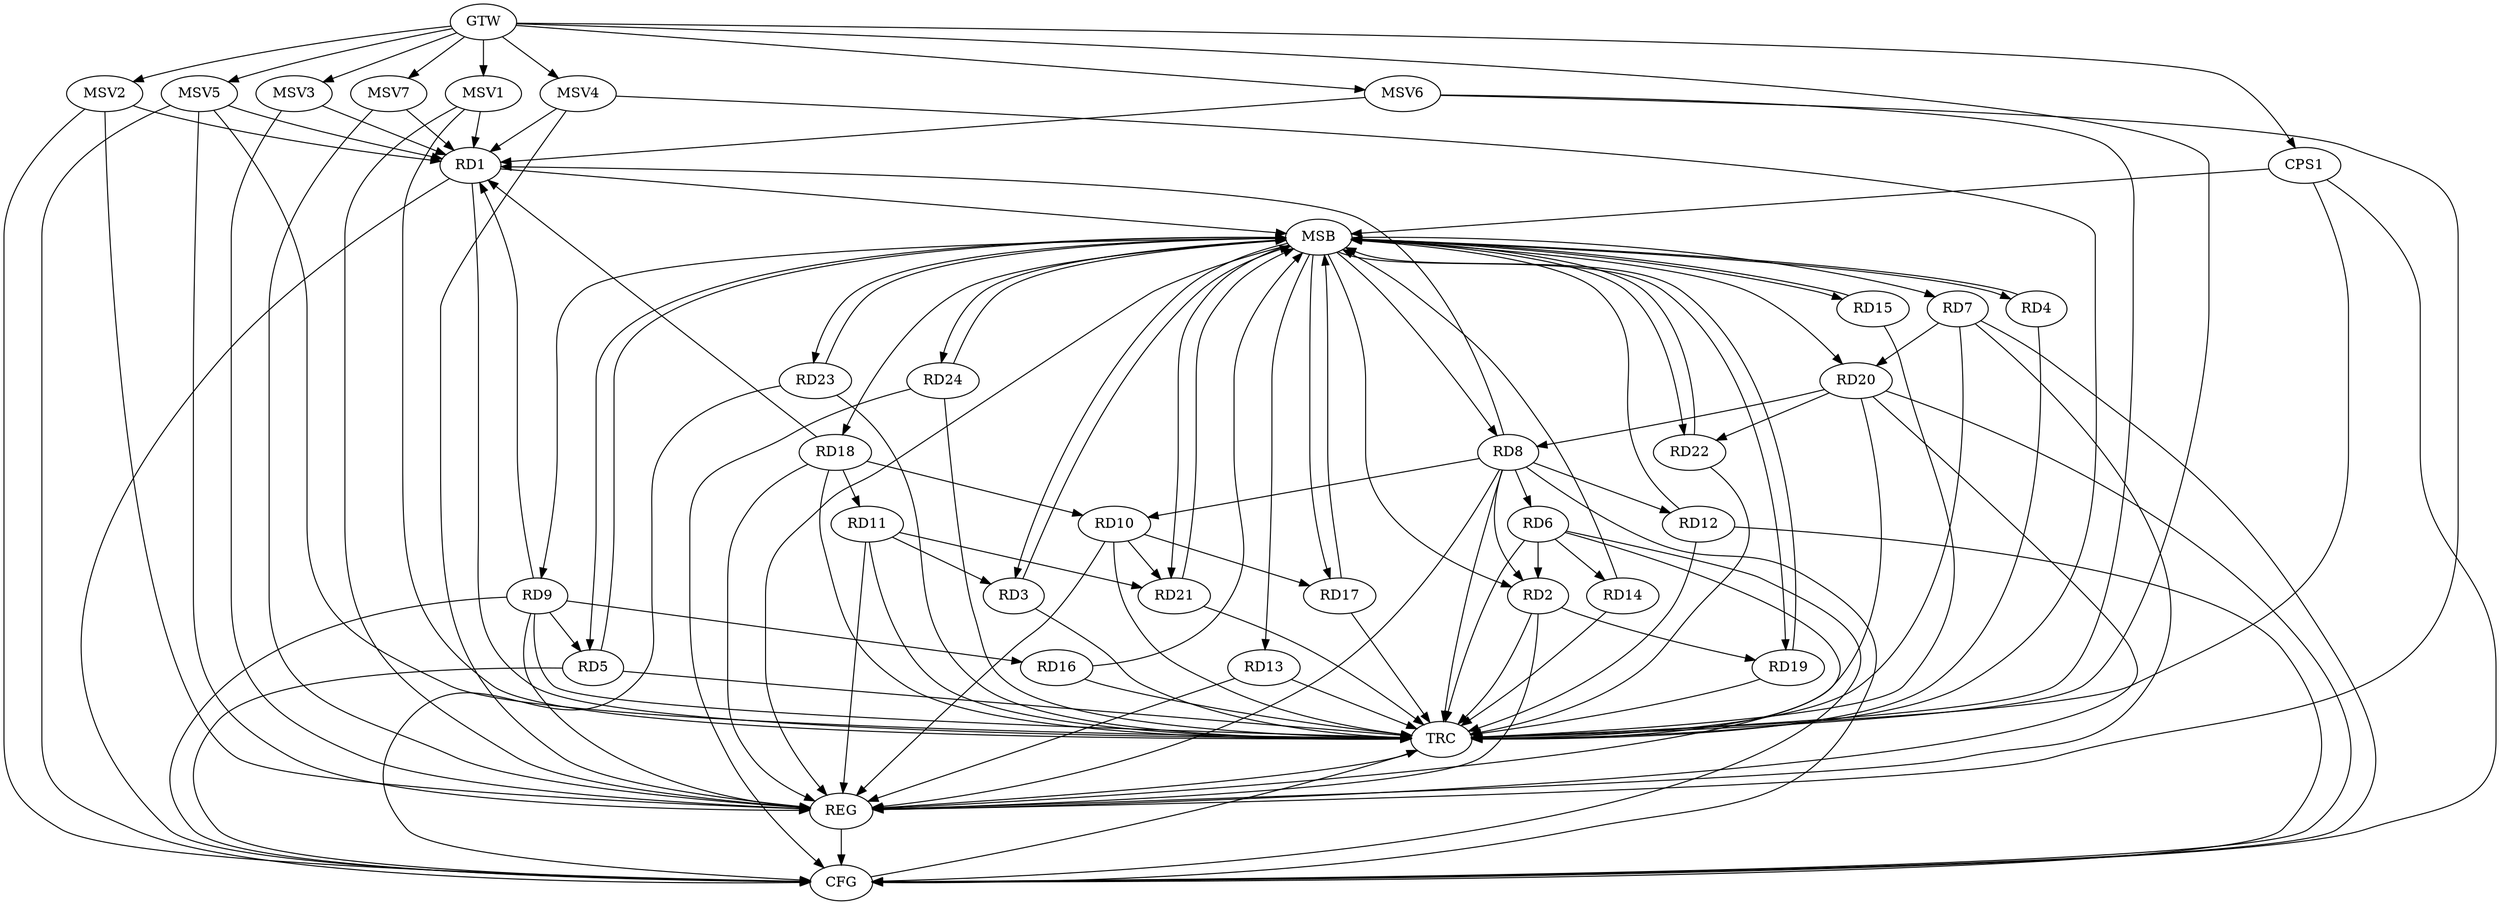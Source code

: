 strict digraph G {
  RD1 [ label="RD1" ];
  RD2 [ label="RD2" ];
  RD3 [ label="RD3" ];
  RD4 [ label="RD4" ];
  RD5 [ label="RD5" ];
  RD6 [ label="RD6" ];
  RD7 [ label="RD7" ];
  RD8 [ label="RD8" ];
  RD9 [ label="RD9" ];
  RD10 [ label="RD10" ];
  RD11 [ label="RD11" ];
  RD12 [ label="RD12" ];
  RD13 [ label="RD13" ];
  RD14 [ label="RD14" ];
  RD15 [ label="RD15" ];
  RD16 [ label="RD16" ];
  RD17 [ label="RD17" ];
  RD18 [ label="RD18" ];
  RD19 [ label="RD19" ];
  RD20 [ label="RD20" ];
  RD21 [ label="RD21" ];
  RD22 [ label="RD22" ];
  RD23 [ label="RD23" ];
  RD24 [ label="RD24" ];
  CPS1 [ label="CPS1" ];
  GTW [ label="GTW" ];
  REG [ label="REG" ];
  MSB [ label="MSB" ];
  CFG [ label="CFG" ];
  TRC [ label="TRC" ];
  MSV1 [ label="MSV1" ];
  MSV2 [ label="MSV2" ];
  MSV3 [ label="MSV3" ];
  MSV4 [ label="MSV4" ];
  MSV5 [ label="MSV5" ];
  MSV6 [ label="MSV6" ];
  MSV7 [ label="MSV7" ];
  RD8 -> RD1;
  RD9 -> RD1;
  RD18 -> RD1;
  RD6 -> RD2;
  RD8 -> RD2;
  RD2 -> RD19;
  RD11 -> RD3;
  RD9 -> RD5;
  RD8 -> RD6;
  RD6 -> RD14;
  RD7 -> RD20;
  RD8 -> RD10;
  RD8 -> RD12;
  RD20 -> RD8;
  RD9 -> RD16;
  RD10 -> RD17;
  RD18 -> RD10;
  RD10 -> RD21;
  RD18 -> RD11;
  RD11 -> RD21;
  RD20 -> RD22;
  GTW -> CPS1;
  RD2 -> REG;
  RD6 -> REG;
  RD7 -> REG;
  RD8 -> REG;
  RD9 -> REG;
  RD10 -> REG;
  RD11 -> REG;
  RD13 -> REG;
  RD18 -> REG;
  RD20 -> REG;
  RD1 -> MSB;
  MSB -> RD2;
  MSB -> RD23;
  MSB -> REG;
  RD3 -> MSB;
  MSB -> RD17;
  MSB -> RD18;
  MSB -> RD24;
  RD4 -> MSB;
  MSB -> RD3;
  RD5 -> MSB;
  MSB -> RD9;
  MSB -> RD21;
  RD12 -> MSB;
  RD14 -> MSB;
  MSB -> RD5;
  MSB -> RD15;
  RD15 -> MSB;
  RD16 -> MSB;
  MSB -> RD4;
  RD17 -> MSB;
  MSB -> RD7;
  MSB -> RD22;
  RD19 -> MSB;
  RD21 -> MSB;
  MSB -> RD19;
  MSB -> RD20;
  RD22 -> MSB;
  MSB -> RD8;
  RD23 -> MSB;
  RD24 -> MSB;
  CPS1 -> MSB;
  MSB -> RD13;
  CPS1 -> CFG;
  RD23 -> CFG;
  RD9 -> CFG;
  RD24 -> CFG;
  RD20 -> CFG;
  RD1 -> CFG;
  RD6 -> CFG;
  RD5 -> CFG;
  RD8 -> CFG;
  RD7 -> CFG;
  RD12 -> CFG;
  REG -> CFG;
  RD1 -> TRC;
  RD2 -> TRC;
  RD3 -> TRC;
  RD4 -> TRC;
  RD5 -> TRC;
  RD6 -> TRC;
  RD7 -> TRC;
  RD8 -> TRC;
  RD9 -> TRC;
  RD10 -> TRC;
  RD11 -> TRC;
  RD12 -> TRC;
  RD13 -> TRC;
  RD14 -> TRC;
  RD15 -> TRC;
  RD16 -> TRC;
  RD17 -> TRC;
  RD18 -> TRC;
  RD19 -> TRC;
  RD20 -> TRC;
  RD21 -> TRC;
  RD22 -> TRC;
  RD23 -> TRC;
  RD24 -> TRC;
  CPS1 -> TRC;
  GTW -> TRC;
  CFG -> TRC;
  TRC -> REG;
  MSV1 -> RD1;
  GTW -> MSV1;
  MSV1 -> REG;
  MSV1 -> TRC;
  MSV2 -> RD1;
  GTW -> MSV2;
  MSV2 -> REG;
  MSV2 -> CFG;
  MSV3 -> RD1;
  GTW -> MSV3;
  MSV3 -> REG;
  MSV4 -> RD1;
  GTW -> MSV4;
  MSV4 -> REG;
  MSV4 -> TRC;
  MSV5 -> RD1;
  MSV6 -> RD1;
  GTW -> MSV5;
  MSV5 -> REG;
  MSV5 -> TRC;
  MSV5 -> CFG;
  GTW -> MSV6;
  MSV6 -> REG;
  MSV6 -> TRC;
  MSV7 -> RD1;
  GTW -> MSV7;
  MSV7 -> REG;
}
